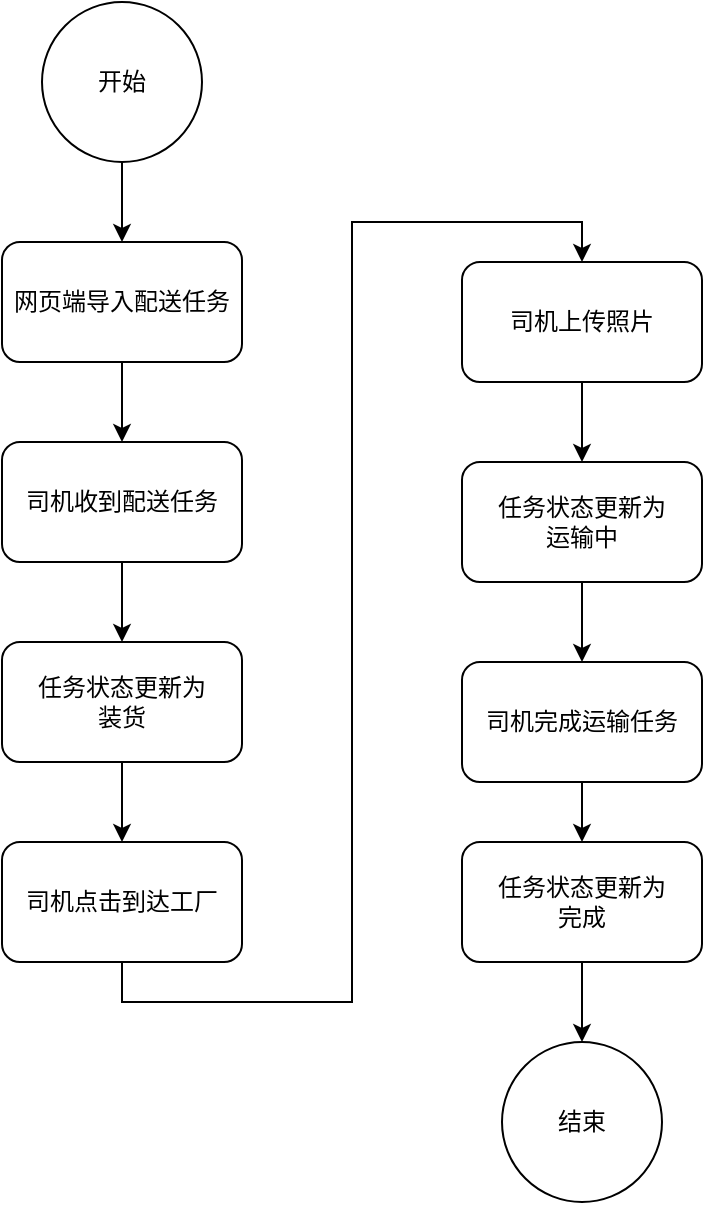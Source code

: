 <mxfile version="16.6.5" type="github">
  <diagram id="6WamHJM3YX5ozM1lHUuu" name="Page-1">
    <mxGraphModel dx="1237" dy="690" grid="1" gridSize="10" guides="1" tooltips="1" connect="1" arrows="1" fold="1" page="1" pageScale="1" pageWidth="827" pageHeight="1169" math="0" shadow="0">
      <root>
        <mxCell id="0" />
        <mxCell id="1" parent="0" />
        <mxCell id="jKYQgYoo8GoiLYSZHEF5-3" style="edgeStyle=orthogonalEdgeStyle;rounded=0;orthogonalLoop=1;jettySize=auto;html=1;exitX=0.5;exitY=1;exitDx=0;exitDy=0;entryX=0.5;entryY=0;entryDx=0;entryDy=0;" edge="1" parent="1" source="jKYQgYoo8GoiLYSZHEF5-1" target="jKYQgYoo8GoiLYSZHEF5-2">
          <mxGeometry relative="1" as="geometry" />
        </mxCell>
        <mxCell id="jKYQgYoo8GoiLYSZHEF5-1" value="开始" style="ellipse;whiteSpace=wrap;html=1;aspect=fixed;" vertex="1" parent="1">
          <mxGeometry x="200" y="120" width="80" height="80" as="geometry" />
        </mxCell>
        <mxCell id="jKYQgYoo8GoiLYSZHEF5-5" style="edgeStyle=orthogonalEdgeStyle;rounded=0;orthogonalLoop=1;jettySize=auto;html=1;exitX=0.5;exitY=1;exitDx=0;exitDy=0;entryX=0.5;entryY=0;entryDx=0;entryDy=0;" edge="1" parent="1" source="jKYQgYoo8GoiLYSZHEF5-2" target="jKYQgYoo8GoiLYSZHEF5-4">
          <mxGeometry relative="1" as="geometry" />
        </mxCell>
        <mxCell id="jKYQgYoo8GoiLYSZHEF5-2" value="网页端导入配送任务" style="rounded=1;whiteSpace=wrap;html=1;" vertex="1" parent="1">
          <mxGeometry x="180" y="240" width="120" height="60" as="geometry" />
        </mxCell>
        <mxCell id="jKYQgYoo8GoiLYSZHEF5-7" style="edgeStyle=orthogonalEdgeStyle;rounded=0;orthogonalLoop=1;jettySize=auto;html=1;exitX=0.5;exitY=1;exitDx=0;exitDy=0;entryX=0.5;entryY=0;entryDx=0;entryDy=0;" edge="1" parent="1" source="jKYQgYoo8GoiLYSZHEF5-4" target="jKYQgYoo8GoiLYSZHEF5-6">
          <mxGeometry relative="1" as="geometry" />
        </mxCell>
        <mxCell id="jKYQgYoo8GoiLYSZHEF5-4" value="司机收到配送任务" style="rounded=1;whiteSpace=wrap;html=1;" vertex="1" parent="1">
          <mxGeometry x="180" y="340" width="120" height="60" as="geometry" />
        </mxCell>
        <mxCell id="jKYQgYoo8GoiLYSZHEF5-9" style="edgeStyle=orthogonalEdgeStyle;rounded=0;orthogonalLoop=1;jettySize=auto;html=1;exitX=0.5;exitY=1;exitDx=0;exitDy=0;entryX=0.5;entryY=0;entryDx=0;entryDy=0;" edge="1" parent="1" source="jKYQgYoo8GoiLYSZHEF5-6" target="jKYQgYoo8GoiLYSZHEF5-8">
          <mxGeometry relative="1" as="geometry" />
        </mxCell>
        <mxCell id="jKYQgYoo8GoiLYSZHEF5-6" value="任务状态更新为&lt;br&gt;装货" style="rounded=1;whiteSpace=wrap;html=1;" vertex="1" parent="1">
          <mxGeometry x="180" y="440" width="120" height="60" as="geometry" />
        </mxCell>
        <mxCell id="jKYQgYoo8GoiLYSZHEF5-11" style="edgeStyle=orthogonalEdgeStyle;rounded=0;orthogonalLoop=1;jettySize=auto;html=1;exitX=0.5;exitY=1;exitDx=0;exitDy=0;entryX=0.5;entryY=0;entryDx=0;entryDy=0;" edge="1" parent="1" source="jKYQgYoo8GoiLYSZHEF5-8" target="jKYQgYoo8GoiLYSZHEF5-10">
          <mxGeometry relative="1" as="geometry" />
        </mxCell>
        <mxCell id="jKYQgYoo8GoiLYSZHEF5-8" value="司机点击到达工厂" style="rounded=1;whiteSpace=wrap;html=1;" vertex="1" parent="1">
          <mxGeometry x="180" y="540" width="120" height="60" as="geometry" />
        </mxCell>
        <mxCell id="jKYQgYoo8GoiLYSZHEF5-13" style="edgeStyle=orthogonalEdgeStyle;rounded=0;orthogonalLoop=1;jettySize=auto;html=1;exitX=0.5;exitY=1;exitDx=0;exitDy=0;entryX=0.5;entryY=0;entryDx=0;entryDy=0;" edge="1" parent="1" source="jKYQgYoo8GoiLYSZHEF5-10" target="jKYQgYoo8GoiLYSZHEF5-12">
          <mxGeometry relative="1" as="geometry" />
        </mxCell>
        <mxCell id="jKYQgYoo8GoiLYSZHEF5-10" value="司机上传照片" style="rounded=1;whiteSpace=wrap;html=1;" vertex="1" parent="1">
          <mxGeometry x="410" y="250" width="120" height="60" as="geometry" />
        </mxCell>
        <mxCell id="jKYQgYoo8GoiLYSZHEF5-15" style="edgeStyle=orthogonalEdgeStyle;rounded=0;orthogonalLoop=1;jettySize=auto;html=1;exitX=0.5;exitY=1;exitDx=0;exitDy=0;entryX=0.5;entryY=0;entryDx=0;entryDy=0;" edge="1" parent="1" source="jKYQgYoo8GoiLYSZHEF5-12" target="jKYQgYoo8GoiLYSZHEF5-14">
          <mxGeometry relative="1" as="geometry" />
        </mxCell>
        <mxCell id="jKYQgYoo8GoiLYSZHEF5-12" value="任务状态更新为&lt;br&gt;运输中" style="rounded=1;whiteSpace=wrap;html=1;" vertex="1" parent="1">
          <mxGeometry x="410" y="350" width="120" height="60" as="geometry" />
        </mxCell>
        <mxCell id="jKYQgYoo8GoiLYSZHEF5-18" style="edgeStyle=orthogonalEdgeStyle;rounded=0;orthogonalLoop=1;jettySize=auto;html=1;exitX=0.5;exitY=1;exitDx=0;exitDy=0;entryX=0.5;entryY=0;entryDx=0;entryDy=0;" edge="1" parent="1" source="jKYQgYoo8GoiLYSZHEF5-14" target="jKYQgYoo8GoiLYSZHEF5-17">
          <mxGeometry relative="1" as="geometry" />
        </mxCell>
        <mxCell id="jKYQgYoo8GoiLYSZHEF5-14" value="司机完成运输任务" style="rounded=1;whiteSpace=wrap;html=1;" vertex="1" parent="1">
          <mxGeometry x="410" y="450" width="120" height="60" as="geometry" />
        </mxCell>
        <mxCell id="jKYQgYoo8GoiLYSZHEF5-21" style="edgeStyle=orthogonalEdgeStyle;rounded=0;orthogonalLoop=1;jettySize=auto;html=1;exitX=0.5;exitY=1;exitDx=0;exitDy=0;entryX=0.5;entryY=0;entryDx=0;entryDy=0;" edge="1" parent="1" source="jKYQgYoo8GoiLYSZHEF5-17" target="jKYQgYoo8GoiLYSZHEF5-20">
          <mxGeometry relative="1" as="geometry" />
        </mxCell>
        <mxCell id="jKYQgYoo8GoiLYSZHEF5-17" value="任务状态更新为&lt;br&gt;完成" style="rounded=1;whiteSpace=wrap;html=1;" vertex="1" parent="1">
          <mxGeometry x="410" y="540" width="120" height="60" as="geometry" />
        </mxCell>
        <mxCell id="jKYQgYoo8GoiLYSZHEF5-20" value="结束" style="ellipse;whiteSpace=wrap;html=1;aspect=fixed;" vertex="1" parent="1">
          <mxGeometry x="430" y="640" width="80" height="80" as="geometry" />
        </mxCell>
      </root>
    </mxGraphModel>
  </diagram>
</mxfile>
